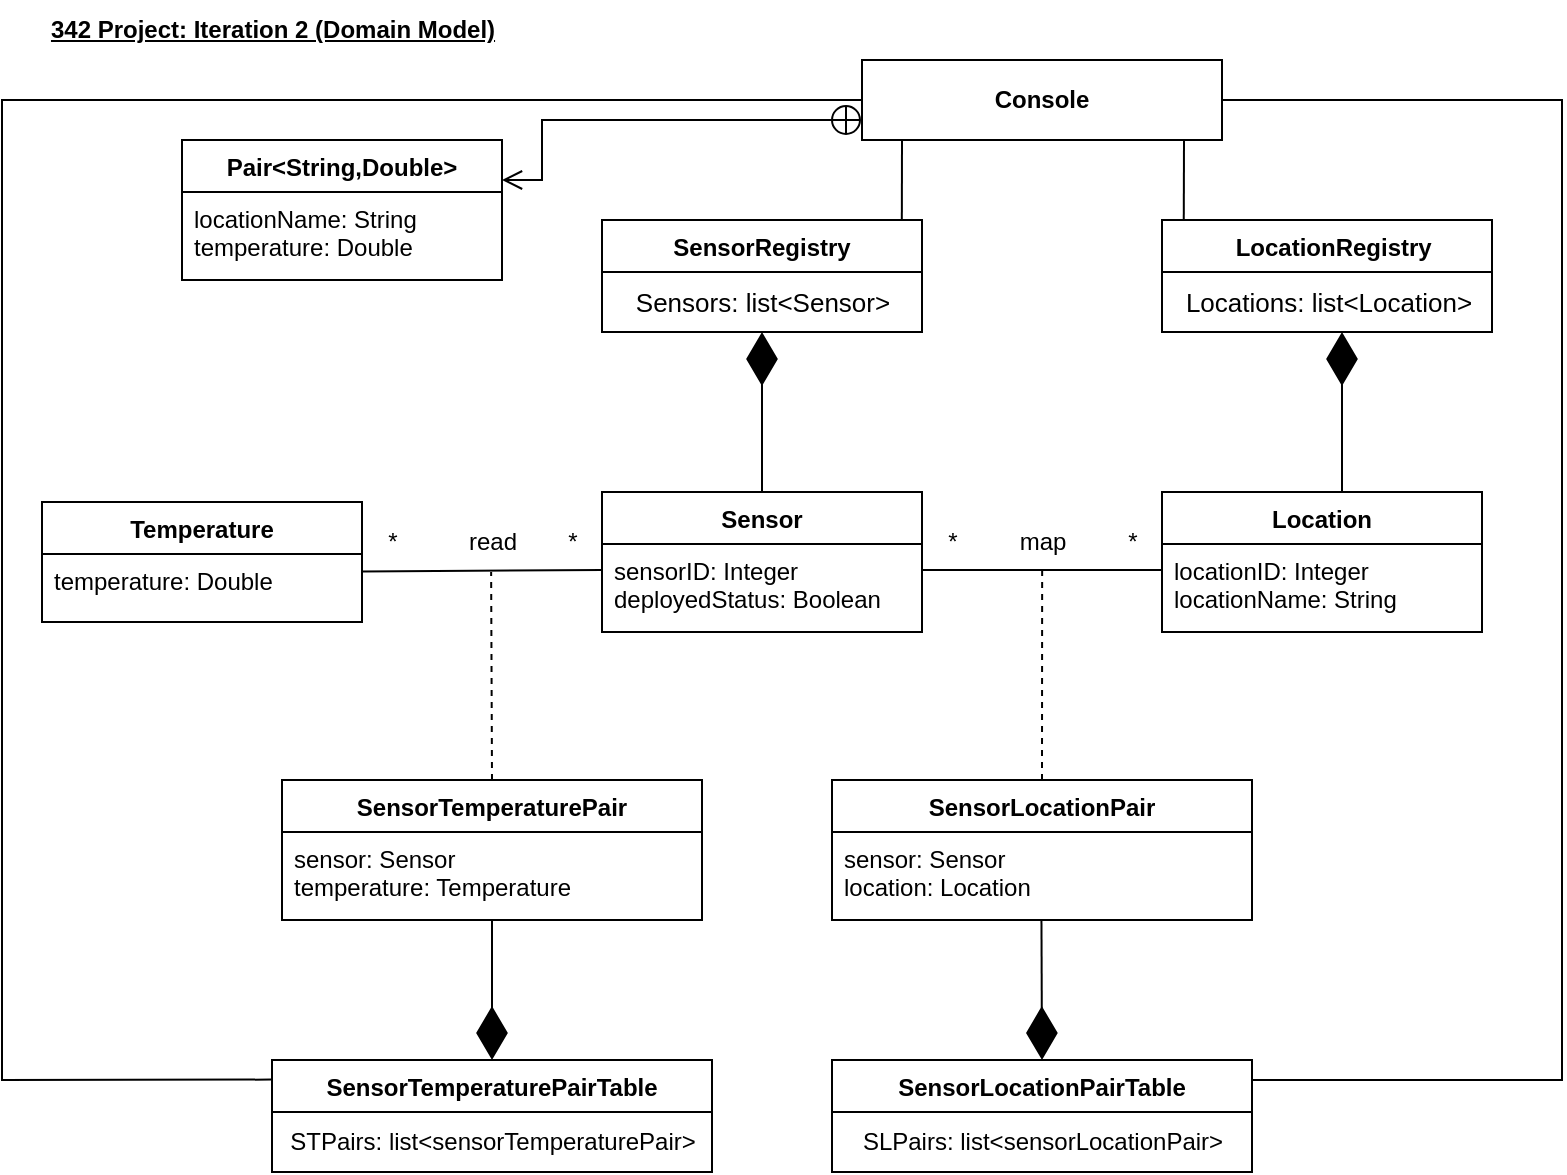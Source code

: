 <mxfile version="22.1.3" type="device">
  <diagram id="C5RBs43oDa-KdzZeNtuy" name="Page-1">
    <mxGraphModel dx="926" dy="496" grid="1" gridSize="10" guides="1" tooltips="1" connect="1" arrows="1" fold="1" page="1" pageScale="1" pageWidth="827" pageHeight="1169" math="0" shadow="0">
      <root>
        <mxCell id="WIyWlLk6GJQsqaUBKTNV-0" />
        <mxCell id="WIyWlLk6GJQsqaUBKTNV-1" parent="WIyWlLk6GJQsqaUBKTNV-0" />
        <mxCell id="fcYEVUSBKLoPb2dw5w5l-5" value="read" style="text;html=1;align=center;verticalAlign=middle;resizable=0;points=[];autosize=1;strokeColor=none;fillColor=none;" parent="WIyWlLk6GJQsqaUBKTNV-1" vertex="1">
          <mxGeometry x="240" y="266" width="50" height="30" as="geometry" />
        </mxCell>
        <mxCell id="7jiK56zaPPzvl0VFxbwf-13" value="Sensor" style="swimlane;fontStyle=1;align=center;verticalAlign=top;childLayout=stackLayout;horizontal=1;startSize=26;horizontalStack=0;resizeParent=1;resizeParentMax=0;resizeLast=0;collapsible=1;marginBottom=0;whiteSpace=wrap;html=1;" parent="WIyWlLk6GJQsqaUBKTNV-1" vertex="1">
          <mxGeometry x="320" y="256" width="160" height="70" as="geometry" />
        </mxCell>
        <mxCell id="7jiK56zaPPzvl0VFxbwf-14" value="sensorID: Integer&lt;br&gt;deployedStatus: Boolean" style="text;strokeColor=none;fillColor=none;align=left;verticalAlign=top;spacingLeft=4;spacingRight=4;overflow=hidden;rotatable=0;points=[[0,0.5],[1,0.5]];portConstraint=eastwest;whiteSpace=wrap;html=1;" parent="7jiK56zaPPzvl0VFxbwf-13" vertex="1">
          <mxGeometry y="26" width="160" height="44" as="geometry" />
        </mxCell>
        <mxCell id="7jiK56zaPPzvl0VFxbwf-17" value="Location" style="swimlane;fontStyle=1;align=center;verticalAlign=top;childLayout=stackLayout;horizontal=1;startSize=26;horizontalStack=0;resizeParent=1;resizeParentMax=0;resizeLast=0;collapsible=1;marginBottom=0;whiteSpace=wrap;html=1;" parent="WIyWlLk6GJQsqaUBKTNV-1" vertex="1">
          <mxGeometry x="600" y="256" width="160" height="70" as="geometry" />
        </mxCell>
        <mxCell id="7jiK56zaPPzvl0VFxbwf-18" value="locationID: Integer&lt;br&gt;locationName: String" style="text;strokeColor=none;fillColor=none;align=left;verticalAlign=top;spacingLeft=4;spacingRight=4;overflow=hidden;rotatable=0;points=[[0,0.5],[1,0.5]];portConstraint=eastwest;whiteSpace=wrap;html=1;" parent="7jiK56zaPPzvl0VFxbwf-17" vertex="1">
          <mxGeometry y="26" width="160" height="44" as="geometry" />
        </mxCell>
        <mxCell id="7jiK56zaPPzvl0VFxbwf-25" value="" style="endArrow=none;html=1;rounded=0;" parent="WIyWlLk6GJQsqaUBKTNV-1" edge="1">
          <mxGeometry width="50" height="50" relative="1" as="geometry">
            <mxPoint x="480" y="295" as="sourcePoint" />
            <mxPoint x="600" y="295" as="targetPoint" />
          </mxGeometry>
        </mxCell>
        <mxCell id="7jiK56zaPPzvl0VFxbwf-26" value="Temperature" style="swimlane;fontStyle=1;align=center;verticalAlign=top;childLayout=stackLayout;horizontal=1;startSize=26;horizontalStack=0;resizeParent=1;resizeParentMax=0;resizeLast=0;collapsible=1;marginBottom=0;whiteSpace=wrap;html=1;" parent="WIyWlLk6GJQsqaUBKTNV-1" vertex="1">
          <mxGeometry x="40" y="261" width="160" height="60" as="geometry" />
        </mxCell>
        <mxCell id="7jiK56zaPPzvl0VFxbwf-27" value="temperature: Double" style="text;strokeColor=none;fillColor=none;align=left;verticalAlign=top;spacingLeft=4;spacingRight=4;overflow=hidden;rotatable=0;points=[[0,0.5],[1,0.5]];portConstraint=eastwest;whiteSpace=wrap;html=1;" parent="7jiK56zaPPzvl0VFxbwf-26" vertex="1">
          <mxGeometry y="26" width="160" height="34" as="geometry" />
        </mxCell>
        <mxCell id="7jiK56zaPPzvl0VFxbwf-30" value="" style="endArrow=none;html=1;rounded=0;exitX=-0.001;exitY=0.992;exitDx=0;exitDy=0;entryX=0;entryY=0.295;entryDx=0;entryDy=0;entryPerimeter=0;exitPerimeter=0;" parent="WIyWlLk6GJQsqaUBKTNV-1" source="7jiK56zaPPzvl0VFxbwf-34" target="7jiK56zaPPzvl0VFxbwf-14" edge="1">
          <mxGeometry width="50" height="50" relative="1" as="geometry">
            <mxPoint x="230" y="266" as="sourcePoint" />
            <mxPoint x="320" y="266" as="targetPoint" />
          </mxGeometry>
        </mxCell>
        <mxCell id="7jiK56zaPPzvl0VFxbwf-31" value="map" style="text;html=1;align=center;verticalAlign=middle;resizable=0;points=[];autosize=1;strokeColor=none;fillColor=none;" parent="WIyWlLk6GJQsqaUBKTNV-1" vertex="1">
          <mxGeometry x="515" y="266" width="50" height="30" as="geometry" />
        </mxCell>
        <mxCell id="7jiK56zaPPzvl0VFxbwf-32" value="" style="endArrow=none;dashed=1;html=1;rounded=0;" parent="WIyWlLk6GJQsqaUBKTNV-1" edge="1">
          <mxGeometry width="50" height="50" relative="1" as="geometry">
            <mxPoint x="265" y="400" as="sourcePoint" />
            <mxPoint x="264.57" y="296" as="targetPoint" />
          </mxGeometry>
        </mxCell>
        <mxCell id="7jiK56zaPPzvl0VFxbwf-33" value="" style="endArrow=none;dashed=1;html=1;rounded=0;entryX=0.002;entryY=-0.028;entryDx=0;entryDy=0;entryPerimeter=0;" parent="WIyWlLk6GJQsqaUBKTNV-1" edge="1">
          <mxGeometry width="50" height="50" relative="1" as="geometry">
            <mxPoint x="540" y="400" as="sourcePoint" />
            <mxPoint x="540.08" y="295.16" as="targetPoint" />
          </mxGeometry>
        </mxCell>
        <mxCell id="7jiK56zaPPzvl0VFxbwf-34" value="*" style="text;html=1;align=center;verticalAlign=middle;resizable=0;points=[];autosize=1;strokeColor=none;fillColor=none;" parent="WIyWlLk6GJQsqaUBKTNV-1" vertex="1">
          <mxGeometry x="200" y="266" width="30" height="30" as="geometry" />
        </mxCell>
        <mxCell id="7jiK56zaPPzvl0VFxbwf-35" value="*" style="text;html=1;align=center;verticalAlign=middle;resizable=0;points=[];autosize=1;strokeColor=none;fillColor=none;" parent="WIyWlLk6GJQsqaUBKTNV-1" vertex="1">
          <mxGeometry x="290" y="266" width="30" height="30" as="geometry" />
        </mxCell>
        <mxCell id="7jiK56zaPPzvl0VFxbwf-36" value="*" style="text;html=1;align=center;verticalAlign=middle;resizable=0;points=[];autosize=1;strokeColor=none;fillColor=none;" parent="WIyWlLk6GJQsqaUBKTNV-1" vertex="1">
          <mxGeometry x="480" y="266" width="30" height="30" as="geometry" />
        </mxCell>
        <mxCell id="7jiK56zaPPzvl0VFxbwf-37" value="*" style="text;html=1;align=center;verticalAlign=middle;resizable=0;points=[];autosize=1;strokeColor=none;fillColor=none;" parent="WIyWlLk6GJQsqaUBKTNV-1" vertex="1">
          <mxGeometry x="570" y="266" width="30" height="30" as="geometry" />
        </mxCell>
        <mxCell id="7jiK56zaPPzvl0VFxbwf-38" value="&lt;b&gt;&lt;u&gt;342 Project: Iteration 2 (Domain Model)&lt;/u&gt;&lt;/b&gt;" style="text;html=1;align=center;verticalAlign=middle;resizable=0;points=[];autosize=1;strokeColor=none;fillColor=none;" parent="WIyWlLk6GJQsqaUBKTNV-1" vertex="1">
          <mxGeometry x="30" y="10" width="250" height="30" as="geometry" />
        </mxCell>
        <mxCell id="EQ1iUTiEMeRk3HWnu89x-2" value="SensorRegistry" style="swimlane;fontStyle=1;childLayout=stackLayout;horizontal=1;startSize=26;horizontalStack=0;resizeParent=1;resizeParentMax=0;resizeLast=0;collapsible=1;marginBottom=0;align=center;fontSize=12;" parent="WIyWlLk6GJQsqaUBKTNV-1" vertex="1">
          <mxGeometry x="320" y="120" width="160" height="56" as="geometry">
            <mxRectangle x="320" y="-70" width="90" height="30" as="alternateBounds" />
          </mxGeometry>
        </mxCell>
        <mxCell id="EQ1iUTiEMeRk3HWnu89x-24" value="Sensors: list&amp;lt;Sensor&amp;gt;" style="text;html=1;align=center;verticalAlign=middle;resizable=0;points=[];autosize=1;strokeColor=none;fillColor=none;fontSize=13;" parent="EQ1iUTiEMeRk3HWnu89x-2" vertex="1">
          <mxGeometry y="26" width="160" height="30" as="geometry" />
        </mxCell>
        <mxCell id="EQ1iUTiEMeRk3HWnu89x-10" value="  LocationRegistry" style="swimlane;fontStyle=1;childLayout=stackLayout;horizontal=1;startSize=26;horizontalStack=0;resizeParent=1;resizeParentMax=0;resizeLast=0;collapsible=1;marginBottom=0;align=center;fontSize=12;" parent="WIyWlLk6GJQsqaUBKTNV-1" vertex="1">
          <mxGeometry x="600" y="120" width="165" height="56" as="geometry">
            <mxRectangle x="320" y="-70" width="90" height="30" as="alternateBounds" />
          </mxGeometry>
        </mxCell>
        <mxCell id="EQ1iUTiEMeRk3HWnu89x-23" value="Locations: list&amp;lt;Location&amp;gt;" style="text;html=1;align=center;verticalAlign=middle;resizable=0;points=[];autosize=1;strokeColor=none;fillColor=none;fontSize=13;" parent="EQ1iUTiEMeRk3HWnu89x-10" vertex="1">
          <mxGeometry y="26" width="165" height="30" as="geometry" />
        </mxCell>
        <mxCell id="mEogtZW_VMmRgnGLLAj3-0" value="&lt;b&gt;Console&lt;/b&gt;" style="html=1;whiteSpace=wrap;" parent="WIyWlLk6GJQsqaUBKTNV-1" vertex="1">
          <mxGeometry x="450" y="40" width="180" height="40" as="geometry" />
        </mxCell>
        <mxCell id="mEogtZW_VMmRgnGLLAj3-2" value="SensorLocationPairTable" style="swimlane;fontStyle=1;align=center;verticalAlign=top;childLayout=stackLayout;horizontal=1;startSize=26;horizontalStack=0;resizeParent=1;resizeParentMax=0;resizeLast=0;collapsible=1;marginBottom=0;whiteSpace=wrap;html=1;" parent="WIyWlLk6GJQsqaUBKTNV-1" vertex="1">
          <mxGeometry x="435" y="540" width="210" height="56" as="geometry" />
        </mxCell>
        <mxCell id="mEogtZW_VMmRgnGLLAj3-5" value="SLPairs: list&amp;lt;sensorLocationPair&amp;gt;" style="text;html=1;align=center;verticalAlign=middle;resizable=0;points=[];autosize=1;strokeColor=none;fillColor=none;" parent="mEogtZW_VMmRgnGLLAj3-2" vertex="1">
          <mxGeometry y="26" width="210" height="30" as="geometry" />
        </mxCell>
        <mxCell id="mEogtZW_VMmRgnGLLAj3-6" value="SensorTemperaturePairTable" style="swimlane;fontStyle=1;align=center;verticalAlign=top;childLayout=stackLayout;horizontal=1;startSize=26;horizontalStack=0;resizeParent=1;resizeParentMax=0;resizeLast=0;collapsible=1;marginBottom=0;whiteSpace=wrap;html=1;" parent="WIyWlLk6GJQsqaUBKTNV-1" vertex="1">
          <mxGeometry x="155" y="540" width="220" height="56" as="geometry" />
        </mxCell>
        <mxCell id="mEogtZW_VMmRgnGLLAj3-7" value="STPairs: list&amp;lt;sensorTemperaturePair&amp;gt;" style="text;html=1;align=center;verticalAlign=middle;resizable=0;points=[];autosize=1;strokeColor=none;fillColor=none;" parent="mEogtZW_VMmRgnGLLAj3-6" vertex="1">
          <mxGeometry y="26" width="220" height="30" as="geometry" />
        </mxCell>
        <mxCell id="mEogtZW_VMmRgnGLLAj3-9" value="SensorLocationPair" style="swimlane;fontStyle=1;align=center;verticalAlign=top;childLayout=stackLayout;horizontal=1;startSize=26;horizontalStack=0;resizeParent=1;resizeParentMax=0;resizeLast=0;collapsible=1;marginBottom=0;whiteSpace=wrap;html=1;" parent="WIyWlLk6GJQsqaUBKTNV-1" vertex="1">
          <mxGeometry x="435" y="400" width="210" height="70" as="geometry" />
        </mxCell>
        <mxCell id="mEogtZW_VMmRgnGLLAj3-10" value="sensor: Sensor&lt;br style=&quot;border-color: var(--border-color);&quot;&gt;&lt;span style=&quot;&quot;&gt;location: Location&lt;/span&gt;" style="text;strokeColor=none;fillColor=none;align=left;verticalAlign=top;spacingLeft=4;spacingRight=4;overflow=hidden;rotatable=0;points=[[0,0.5],[1,0.5]];portConstraint=eastwest;whiteSpace=wrap;html=1;" parent="mEogtZW_VMmRgnGLLAj3-9" vertex="1">
          <mxGeometry y="26" width="210" height="44" as="geometry" />
        </mxCell>
        <mxCell id="mEogtZW_VMmRgnGLLAj3-11" value="SensorTemperaturePair" style="swimlane;fontStyle=1;align=center;verticalAlign=top;childLayout=stackLayout;horizontal=1;startSize=26;horizontalStack=0;resizeParent=1;resizeParentMax=0;resizeLast=0;collapsible=1;marginBottom=0;whiteSpace=wrap;html=1;" parent="WIyWlLk6GJQsqaUBKTNV-1" vertex="1">
          <mxGeometry x="160" y="400" width="210" height="70" as="geometry" />
        </mxCell>
        <mxCell id="mEogtZW_VMmRgnGLLAj3-12" value="sensor: Sensor&lt;br style=&quot;border-color: var(--border-color);&quot;&gt;temperature: Temperature" style="text;strokeColor=none;fillColor=none;align=left;verticalAlign=top;spacingLeft=4;spacingRight=4;overflow=hidden;rotatable=0;points=[[0,0.5],[1,0.5]];portConstraint=eastwest;whiteSpace=wrap;html=1;" parent="mEogtZW_VMmRgnGLLAj3-11" vertex="1">
          <mxGeometry y="26" width="210" height="44" as="geometry" />
        </mxCell>
        <mxCell id="mEogtZW_VMmRgnGLLAj3-13" value="" style="endArrow=diamondThin;endFill=1;endSize=24;html=1;rounded=0;entryX=0.5;entryY=0;entryDx=0;entryDy=0;exitX=0.5;exitY=1;exitDx=0;exitDy=0;" parent="WIyWlLk6GJQsqaUBKTNV-1" source="mEogtZW_VMmRgnGLLAj3-11" target="mEogtZW_VMmRgnGLLAj3-6" edge="1">
          <mxGeometry width="160" relative="1" as="geometry">
            <mxPoint x="265" y="490" as="sourcePoint" />
            <mxPoint x="420" y="510" as="targetPoint" />
          </mxGeometry>
        </mxCell>
        <mxCell id="mEogtZW_VMmRgnGLLAj3-14" value="" style="endArrow=diamondThin;endFill=1;endSize=24;html=1;rounded=0;entryX=0.5;entryY=0;entryDx=0;entryDy=0;exitX=0.5;exitY=1;exitDx=0;exitDy=0;" parent="WIyWlLk6GJQsqaUBKTNV-1" target="mEogtZW_VMmRgnGLLAj3-2" edge="1">
          <mxGeometry width="160" relative="1" as="geometry">
            <mxPoint x="539.73" y="470" as="sourcePoint" />
            <mxPoint x="539.73" y="534" as="targetPoint" />
          </mxGeometry>
        </mxCell>
        <mxCell id="mEogtZW_VMmRgnGLLAj3-15" value="" style="endArrow=diamondThin;endFill=1;endSize=24;html=1;rounded=0;entryX=0.5;entryY=1;entryDx=0;entryDy=0;exitX=0.5;exitY=0;exitDx=0;exitDy=0;" parent="WIyWlLk6GJQsqaUBKTNV-1" source="7jiK56zaPPzvl0VFxbwf-13" target="EQ1iUTiEMeRk3HWnu89x-2" edge="1">
          <mxGeometry width="160" relative="1" as="geometry">
            <mxPoint x="490" y="176" as="sourcePoint" />
            <mxPoint x="490" y="240" as="targetPoint" />
          </mxGeometry>
        </mxCell>
        <mxCell id="mEogtZW_VMmRgnGLLAj3-16" value="" style="endArrow=diamondThin;endFill=1;endSize=24;html=1;rounded=0;entryX=0.5;entryY=1;entryDx=0;entryDy=0;exitX=0.5;exitY=0;exitDx=0;exitDy=0;" parent="WIyWlLk6GJQsqaUBKTNV-1" edge="1">
          <mxGeometry width="160" relative="1" as="geometry">
            <mxPoint x="690" y="256" as="sourcePoint" />
            <mxPoint x="690" y="176" as="targetPoint" />
          </mxGeometry>
        </mxCell>
        <mxCell id="mEogtZW_VMmRgnGLLAj3-17" value="" style="endArrow=none;html=1;rounded=0;exitX=0.937;exitY=-0.01;exitDx=0;exitDy=0;exitPerimeter=0;" parent="WIyWlLk6GJQsqaUBKTNV-1" source="EQ1iUTiEMeRk3HWnu89x-2" edge="1">
          <mxGeometry width="50" height="50" relative="1" as="geometry">
            <mxPoint x="420" y="130" as="sourcePoint" />
            <mxPoint x="470" y="80" as="targetPoint" />
          </mxGeometry>
        </mxCell>
        <mxCell id="mEogtZW_VMmRgnGLLAj3-18" value="" style="endArrow=none;html=1;rounded=0;exitX=0.066;exitY=-0.003;exitDx=0;exitDy=0;exitPerimeter=0;" parent="WIyWlLk6GJQsqaUBKTNV-1" source="EQ1iUTiEMeRk3HWnu89x-10" edge="1">
          <mxGeometry width="50" height="50" relative="1" as="geometry">
            <mxPoint x="610" y="120" as="sourcePoint" />
            <mxPoint x="611" y="80" as="targetPoint" />
          </mxGeometry>
        </mxCell>
        <mxCell id="mEogtZW_VMmRgnGLLAj3-19" value="" style="endArrow=none;html=1;rounded=0;exitX=-0.002;exitY=0.175;exitDx=0;exitDy=0;exitPerimeter=0;" parent="WIyWlLk6GJQsqaUBKTNV-1" source="mEogtZW_VMmRgnGLLAj3-6" edge="1">
          <mxGeometry width="50" height="50" relative="1" as="geometry">
            <mxPoint x="20" y="660" as="sourcePoint" />
            <mxPoint x="450" y="60" as="targetPoint" />
            <Array as="points">
              <mxPoint x="20" y="550" />
              <mxPoint x="20" y="60" />
            </Array>
          </mxGeometry>
        </mxCell>
        <mxCell id="mEogtZW_VMmRgnGLLAj3-20" value="" style="endArrow=none;html=1;rounded=0;entryX=0.999;entryY=0.179;entryDx=0;entryDy=0;entryPerimeter=0;" parent="WIyWlLk6GJQsqaUBKTNV-1" target="mEogtZW_VMmRgnGLLAj3-2" edge="1">
          <mxGeometry width="50" height="50" relative="1" as="geometry">
            <mxPoint x="630" y="60" as="sourcePoint" />
            <mxPoint x="660" y="560" as="targetPoint" />
            <Array as="points">
              <mxPoint x="800" y="60" />
              <mxPoint x="800" y="550" />
            </Array>
          </mxGeometry>
        </mxCell>
        <mxCell id="PbtrDVXx9De3-mIIG52--0" value="Pair&amp;lt;String,Double&amp;gt;" style="swimlane;fontStyle=1;align=center;verticalAlign=top;childLayout=stackLayout;horizontal=1;startSize=26;horizontalStack=0;resizeParent=1;resizeParentMax=0;resizeLast=0;collapsible=1;marginBottom=0;whiteSpace=wrap;html=1;" vertex="1" parent="WIyWlLk6GJQsqaUBKTNV-1">
          <mxGeometry x="110" y="80" width="160" height="70" as="geometry" />
        </mxCell>
        <mxCell id="PbtrDVXx9De3-mIIG52--1" value="locationName: String&lt;br&gt;temperature: Double" style="text;strokeColor=none;fillColor=none;align=left;verticalAlign=top;spacingLeft=4;spacingRight=4;overflow=hidden;rotatable=0;points=[[0,0.5],[1,0.5]];portConstraint=eastwest;whiteSpace=wrap;html=1;" vertex="1" parent="PbtrDVXx9De3-mIIG52--0">
          <mxGeometry y="26" width="160" height="44" as="geometry" />
        </mxCell>
        <mxCell id="PbtrDVXx9De3-mIIG52--5" value="" style="endArrow=open;startArrow=circlePlus;endFill=0;startFill=0;endSize=8;html=1;rounded=0;exitX=0;exitY=0.75;exitDx=0;exitDy=0;" edge="1" parent="WIyWlLk6GJQsqaUBKTNV-1" source="mEogtZW_VMmRgnGLLAj3-0">
          <mxGeometry width="160" relative="1" as="geometry">
            <mxPoint x="260" y="220" as="sourcePoint" />
            <mxPoint x="270" y="100" as="targetPoint" />
            <Array as="points">
              <mxPoint x="290" y="70" />
              <mxPoint x="290" y="100" />
            </Array>
          </mxGeometry>
        </mxCell>
      </root>
    </mxGraphModel>
  </diagram>
</mxfile>
